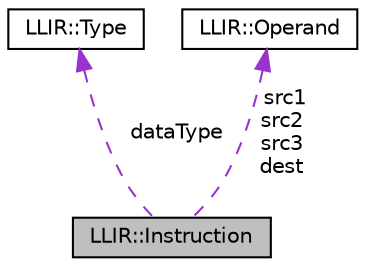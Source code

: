 digraph "LLIR::Instruction"
{
 // LATEX_PDF_SIZE
  edge [fontname="Helvetica",fontsize="10",labelfontname="Helvetica",labelfontsize="10"];
  node [fontname="Helvetica",fontsize="10",shape=record];
  Node1 [label="LLIR::Instruction",height=0.2,width=0.4,color="black", fillcolor="grey75", style="filled", fontcolor="black",tooltip="Represents an instruction in LLIR."];
  Node2 -> Node1 [dir="back",color="darkorchid3",fontsize="10",style="dashed",label=" dataType" ,fontname="Helvetica"];
  Node2 [label="LLIR::Type",height=0.2,width=0.4,color="black", fillcolor="white", style="filled",URL="$classLLIR_1_1Type.html",tooltip="Type- The base of all data types."];
  Node3 -> Node1 [dir="back",color="darkorchid3",fontsize="10",style="dashed",label=" src1\nsrc2\nsrc3\ndest" ,fontname="Helvetica"];
  Node3 [label="LLIR::Operand",height=0.2,width=0.4,color="black", fillcolor="white", style="filled",URL="$classLLIR_1_1Operand.html",tooltip=" "];
}
